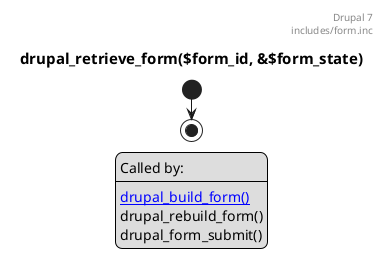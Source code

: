 @startuml

header
Drupal 7
includes/form.inc
endheader

title
===drupal_retrieve_form($form_id, &$form_state)
endtitle

start
stop

legend
Called by:
----
[[drupal_build_form.svg drupal_build_form()]]
drupal_rebuild_form()
drupal_form_submit()
endlegend

@enduml